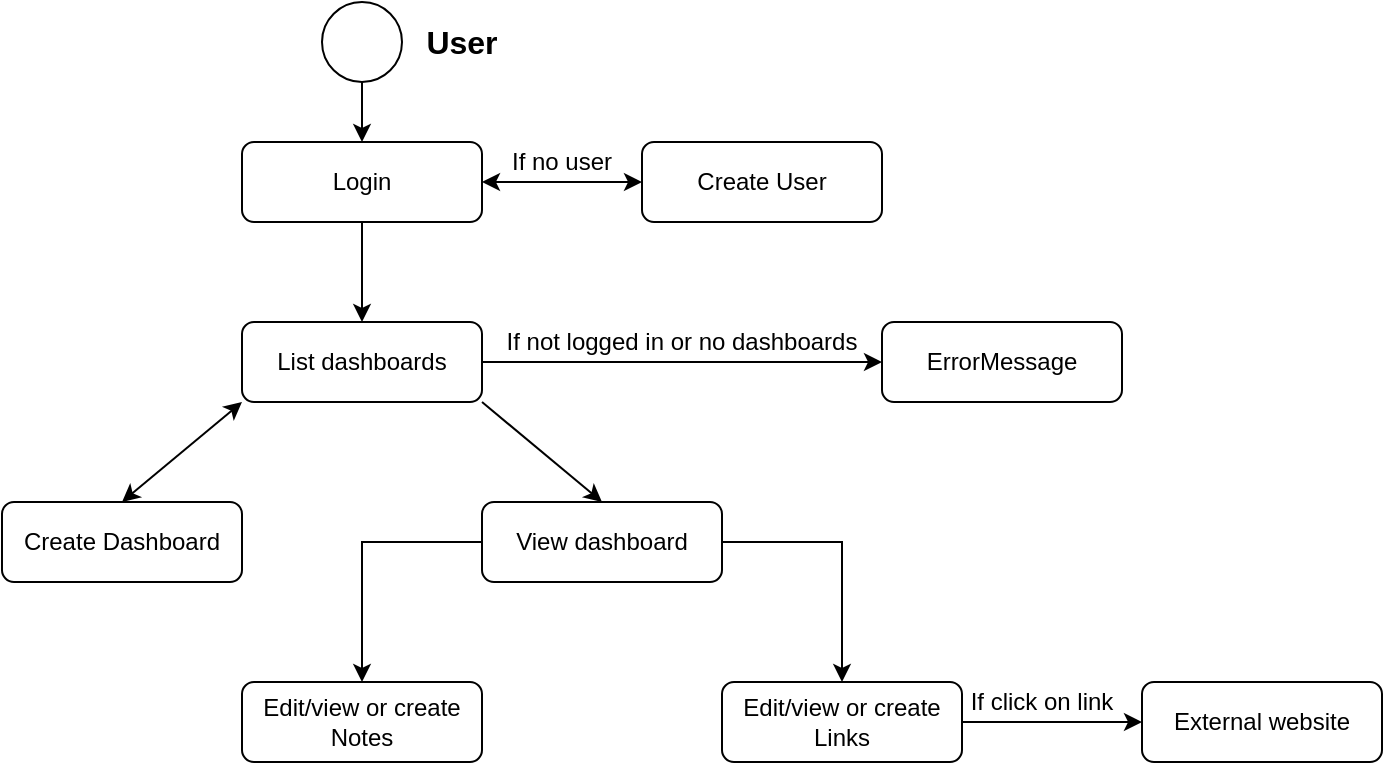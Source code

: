 <mxfile version="13.4.3" type="device"><diagram id="C5RBs43oDa-KdzZeNtuy" name="Page-1"><mxGraphModel dx="1422" dy="798" grid="1" gridSize="10" guides="1" tooltips="1" connect="1" arrows="1" fold="1" page="1" pageScale="1" pageWidth="827" pageHeight="1169" math="0" shadow="0"><root><mxCell id="WIyWlLk6GJQsqaUBKTNV-0"/><mxCell id="WIyWlLk6GJQsqaUBKTNV-1" parent="WIyWlLk6GJQsqaUBKTNV-0"/><mxCell id="WIyWlLk6GJQsqaUBKTNV-3" value="Login" style="rounded=1;whiteSpace=wrap;html=1;fontSize=12;glass=0;strokeWidth=1;shadow=0;" parent="WIyWlLk6GJQsqaUBKTNV-1" vertex="1"><mxGeometry x="160" y="80" width="120" height="40" as="geometry"/></mxCell><mxCell id="P61Ik9QOcQKtscUEenAn-3" style="edgeStyle=orthogonalEdgeStyle;rounded=0;orthogonalLoop=1;jettySize=auto;html=1;entryX=0.5;entryY=0;entryDx=0;entryDy=0;" edge="1" parent="WIyWlLk6GJQsqaUBKTNV-1" source="P61Ik9QOcQKtscUEenAn-0" target="WIyWlLk6GJQsqaUBKTNV-3"><mxGeometry relative="1" as="geometry"/></mxCell><mxCell id="P61Ik9QOcQKtscUEenAn-0" value="" style="ellipse;whiteSpace=wrap;html=1;" vertex="1" parent="WIyWlLk6GJQsqaUBKTNV-1"><mxGeometry x="200" y="10" width="40" height="40" as="geometry"/></mxCell><mxCell id="P61Ik9QOcQKtscUEenAn-4" value="&lt;b&gt;&lt;font style=&quot;font-size: 16px&quot;&gt;User&lt;/font&gt;&lt;/b&gt;" style="text;html=1;strokeColor=none;fillColor=none;align=center;verticalAlign=middle;whiteSpace=wrap;rounded=0;" vertex="1" parent="WIyWlLk6GJQsqaUBKTNV-1"><mxGeometry x="250" y="20" width="40" height="20" as="geometry"/></mxCell><mxCell id="P61Ik9QOcQKtscUEenAn-6" value="Create User" style="rounded=1;whiteSpace=wrap;html=1;" vertex="1" parent="WIyWlLk6GJQsqaUBKTNV-1"><mxGeometry x="360" y="80" width="120" height="40" as="geometry"/></mxCell><mxCell id="P61Ik9QOcQKtscUEenAn-8" value="If no user" style="text;html=1;strokeColor=none;fillColor=none;align=center;verticalAlign=middle;whiteSpace=wrap;rounded=0;" vertex="1" parent="WIyWlLk6GJQsqaUBKTNV-1"><mxGeometry x="290" y="80" width="60" height="20" as="geometry"/></mxCell><mxCell id="P61Ik9QOcQKtscUEenAn-9" value="" style="endArrow=classic;startArrow=classic;html=1;exitX=1;exitY=0.5;exitDx=0;exitDy=0;entryX=0;entryY=0.5;entryDx=0;entryDy=0;" edge="1" parent="WIyWlLk6GJQsqaUBKTNV-1" source="WIyWlLk6GJQsqaUBKTNV-3" target="P61Ik9QOcQKtscUEenAn-6"><mxGeometry width="50" height="50" relative="1" as="geometry"><mxPoint x="390" y="140" as="sourcePoint"/><mxPoint x="440" y="90" as="targetPoint"/></mxGeometry></mxCell><mxCell id="P61Ik9QOcQKtscUEenAn-10" value="List dashboards" style="rounded=1;whiteSpace=wrap;html=1;" vertex="1" parent="WIyWlLk6GJQsqaUBKTNV-1"><mxGeometry x="160" y="170" width="120" height="40" as="geometry"/></mxCell><mxCell id="P61Ik9QOcQKtscUEenAn-11" value="" style="endArrow=classic;html=1;exitX=0.5;exitY=1;exitDx=0;exitDy=0;entryX=0.5;entryY=0;entryDx=0;entryDy=0;" edge="1" parent="WIyWlLk6GJQsqaUBKTNV-1" source="WIyWlLk6GJQsqaUBKTNV-3" target="P61Ik9QOcQKtscUEenAn-10"><mxGeometry width="50" height="50" relative="1" as="geometry"><mxPoint x="390" y="140" as="sourcePoint"/><mxPoint x="440" y="90" as="targetPoint"/></mxGeometry></mxCell><mxCell id="P61Ik9QOcQKtscUEenAn-12" value="ErrorMessage" style="rounded=1;whiteSpace=wrap;html=1;" vertex="1" parent="WIyWlLk6GJQsqaUBKTNV-1"><mxGeometry x="480" y="170" width="120" height="40" as="geometry"/></mxCell><mxCell id="P61Ik9QOcQKtscUEenAn-13" value="" style="endArrow=classic;html=1;exitX=1;exitY=0.5;exitDx=0;exitDy=0;entryX=0;entryY=0.5;entryDx=0;entryDy=0;" edge="1" parent="WIyWlLk6GJQsqaUBKTNV-1" source="P61Ik9QOcQKtscUEenAn-10" target="P61Ik9QOcQKtscUEenAn-12"><mxGeometry width="50" height="50" relative="1" as="geometry"><mxPoint x="390" y="140" as="sourcePoint"/><mxPoint x="440" y="90" as="targetPoint"/></mxGeometry></mxCell><mxCell id="P61Ik9QOcQKtscUEenAn-14" value="If not logged in or no dashboards" style="text;html=1;strokeColor=none;fillColor=none;align=center;verticalAlign=middle;whiteSpace=wrap;rounded=0;" vertex="1" parent="WIyWlLk6GJQsqaUBKTNV-1"><mxGeometry x="290" y="170" width="180" height="20" as="geometry"/></mxCell><mxCell id="P61Ik9QOcQKtscUEenAn-16" value="Create Dashboard" style="rounded=1;whiteSpace=wrap;html=1;" vertex="1" parent="WIyWlLk6GJQsqaUBKTNV-1"><mxGeometry x="40" y="260" width="120" height="40" as="geometry"/></mxCell><mxCell id="P61Ik9QOcQKtscUEenAn-18" value="View dashboard" style="rounded=1;whiteSpace=wrap;html=1;" vertex="1" parent="WIyWlLk6GJQsqaUBKTNV-1"><mxGeometry x="280" y="260" width="120" height="40" as="geometry"/></mxCell><mxCell id="P61Ik9QOcQKtscUEenAn-19" value="" style="endArrow=classic;html=1;exitX=1;exitY=1;exitDx=0;exitDy=0;entryX=0.5;entryY=0;entryDx=0;entryDy=0;" edge="1" parent="WIyWlLk6GJQsqaUBKTNV-1" source="P61Ik9QOcQKtscUEenAn-10" target="P61Ik9QOcQKtscUEenAn-18"><mxGeometry width="50" height="50" relative="1" as="geometry"><mxPoint x="290" y="260" as="sourcePoint"/><mxPoint x="340" y="210" as="targetPoint"/></mxGeometry></mxCell><mxCell id="P61Ik9QOcQKtscUEenAn-20" value="" style="endArrow=classic;startArrow=classic;html=1;entryX=0;entryY=1;entryDx=0;entryDy=0;exitX=0.5;exitY=0;exitDx=0;exitDy=0;" edge="1" parent="WIyWlLk6GJQsqaUBKTNV-1" source="P61Ik9QOcQKtscUEenAn-16" target="P61Ik9QOcQKtscUEenAn-10"><mxGeometry width="50" height="50" relative="1" as="geometry"><mxPoint x="390" y="440" as="sourcePoint"/><mxPoint x="440" y="390" as="targetPoint"/></mxGeometry></mxCell><mxCell id="P61Ik9QOcQKtscUEenAn-23" style="edgeStyle=orthogonalEdgeStyle;rounded=0;orthogonalLoop=1;jettySize=auto;html=1;exitX=0;exitY=0.5;exitDx=0;exitDy=0;entryX=0.5;entryY=0;entryDx=0;entryDy=0;" edge="1" parent="WIyWlLk6GJQsqaUBKTNV-1" source="P61Ik9QOcQKtscUEenAn-18" target="P61Ik9QOcQKtscUEenAn-21"><mxGeometry relative="1" as="geometry"><mxPoint x="250" y="310" as="targetPoint"/></mxGeometry></mxCell><mxCell id="P61Ik9QOcQKtscUEenAn-21" value="Edit/view or create Notes" style="rounded=1;whiteSpace=wrap;html=1;" vertex="1" parent="WIyWlLk6GJQsqaUBKTNV-1"><mxGeometry x="160" y="350" width="120" height="40" as="geometry"/></mxCell><mxCell id="P61Ik9QOcQKtscUEenAn-24" style="edgeStyle=orthogonalEdgeStyle;rounded=0;orthogonalLoop=1;jettySize=auto;html=1;entryX=0.5;entryY=0;entryDx=0;entryDy=0;exitX=1;exitY=0.5;exitDx=0;exitDy=0;" edge="1" parent="WIyWlLk6GJQsqaUBKTNV-1" source="P61Ik9QOcQKtscUEenAn-18" target="P61Ik9QOcQKtscUEenAn-22"><mxGeometry relative="1" as="geometry"><mxPoint x="500" y="290" as="sourcePoint"/></mxGeometry></mxCell><mxCell id="P61Ik9QOcQKtscUEenAn-22" value="Edit/view or create Links" style="rounded=1;whiteSpace=wrap;html=1;" vertex="1" parent="WIyWlLk6GJQsqaUBKTNV-1"><mxGeometry x="400" y="350" width="120" height="40" as="geometry"/></mxCell><mxCell id="P61Ik9QOcQKtscUEenAn-25" value="" style="endArrow=classic;html=1;exitX=1;exitY=0.5;exitDx=0;exitDy=0;entryX=0;entryY=0.5;entryDx=0;entryDy=0;" edge="1" parent="WIyWlLk6GJQsqaUBKTNV-1" source="P61Ik9QOcQKtscUEenAn-22" target="P61Ik9QOcQKtscUEenAn-26"><mxGeometry width="50" height="50" relative="1" as="geometry"><mxPoint x="390" y="440" as="sourcePoint"/><mxPoint x="460" y="450" as="targetPoint"/></mxGeometry></mxCell><mxCell id="P61Ik9QOcQKtscUEenAn-26" value="External website" style="rounded=1;whiteSpace=wrap;html=1;" vertex="1" parent="WIyWlLk6GJQsqaUBKTNV-1"><mxGeometry x="610" y="350" width="120" height="40" as="geometry"/></mxCell><mxCell id="P61Ik9QOcQKtscUEenAn-27" value="If click on link" style="text;html=1;strokeColor=none;fillColor=none;align=center;verticalAlign=middle;whiteSpace=wrap;rounded=0;rotation=0;" vertex="1" parent="WIyWlLk6GJQsqaUBKTNV-1"><mxGeometry x="520" y="350" width="80" height="20" as="geometry"/></mxCell></root></mxGraphModel></diagram></mxfile>